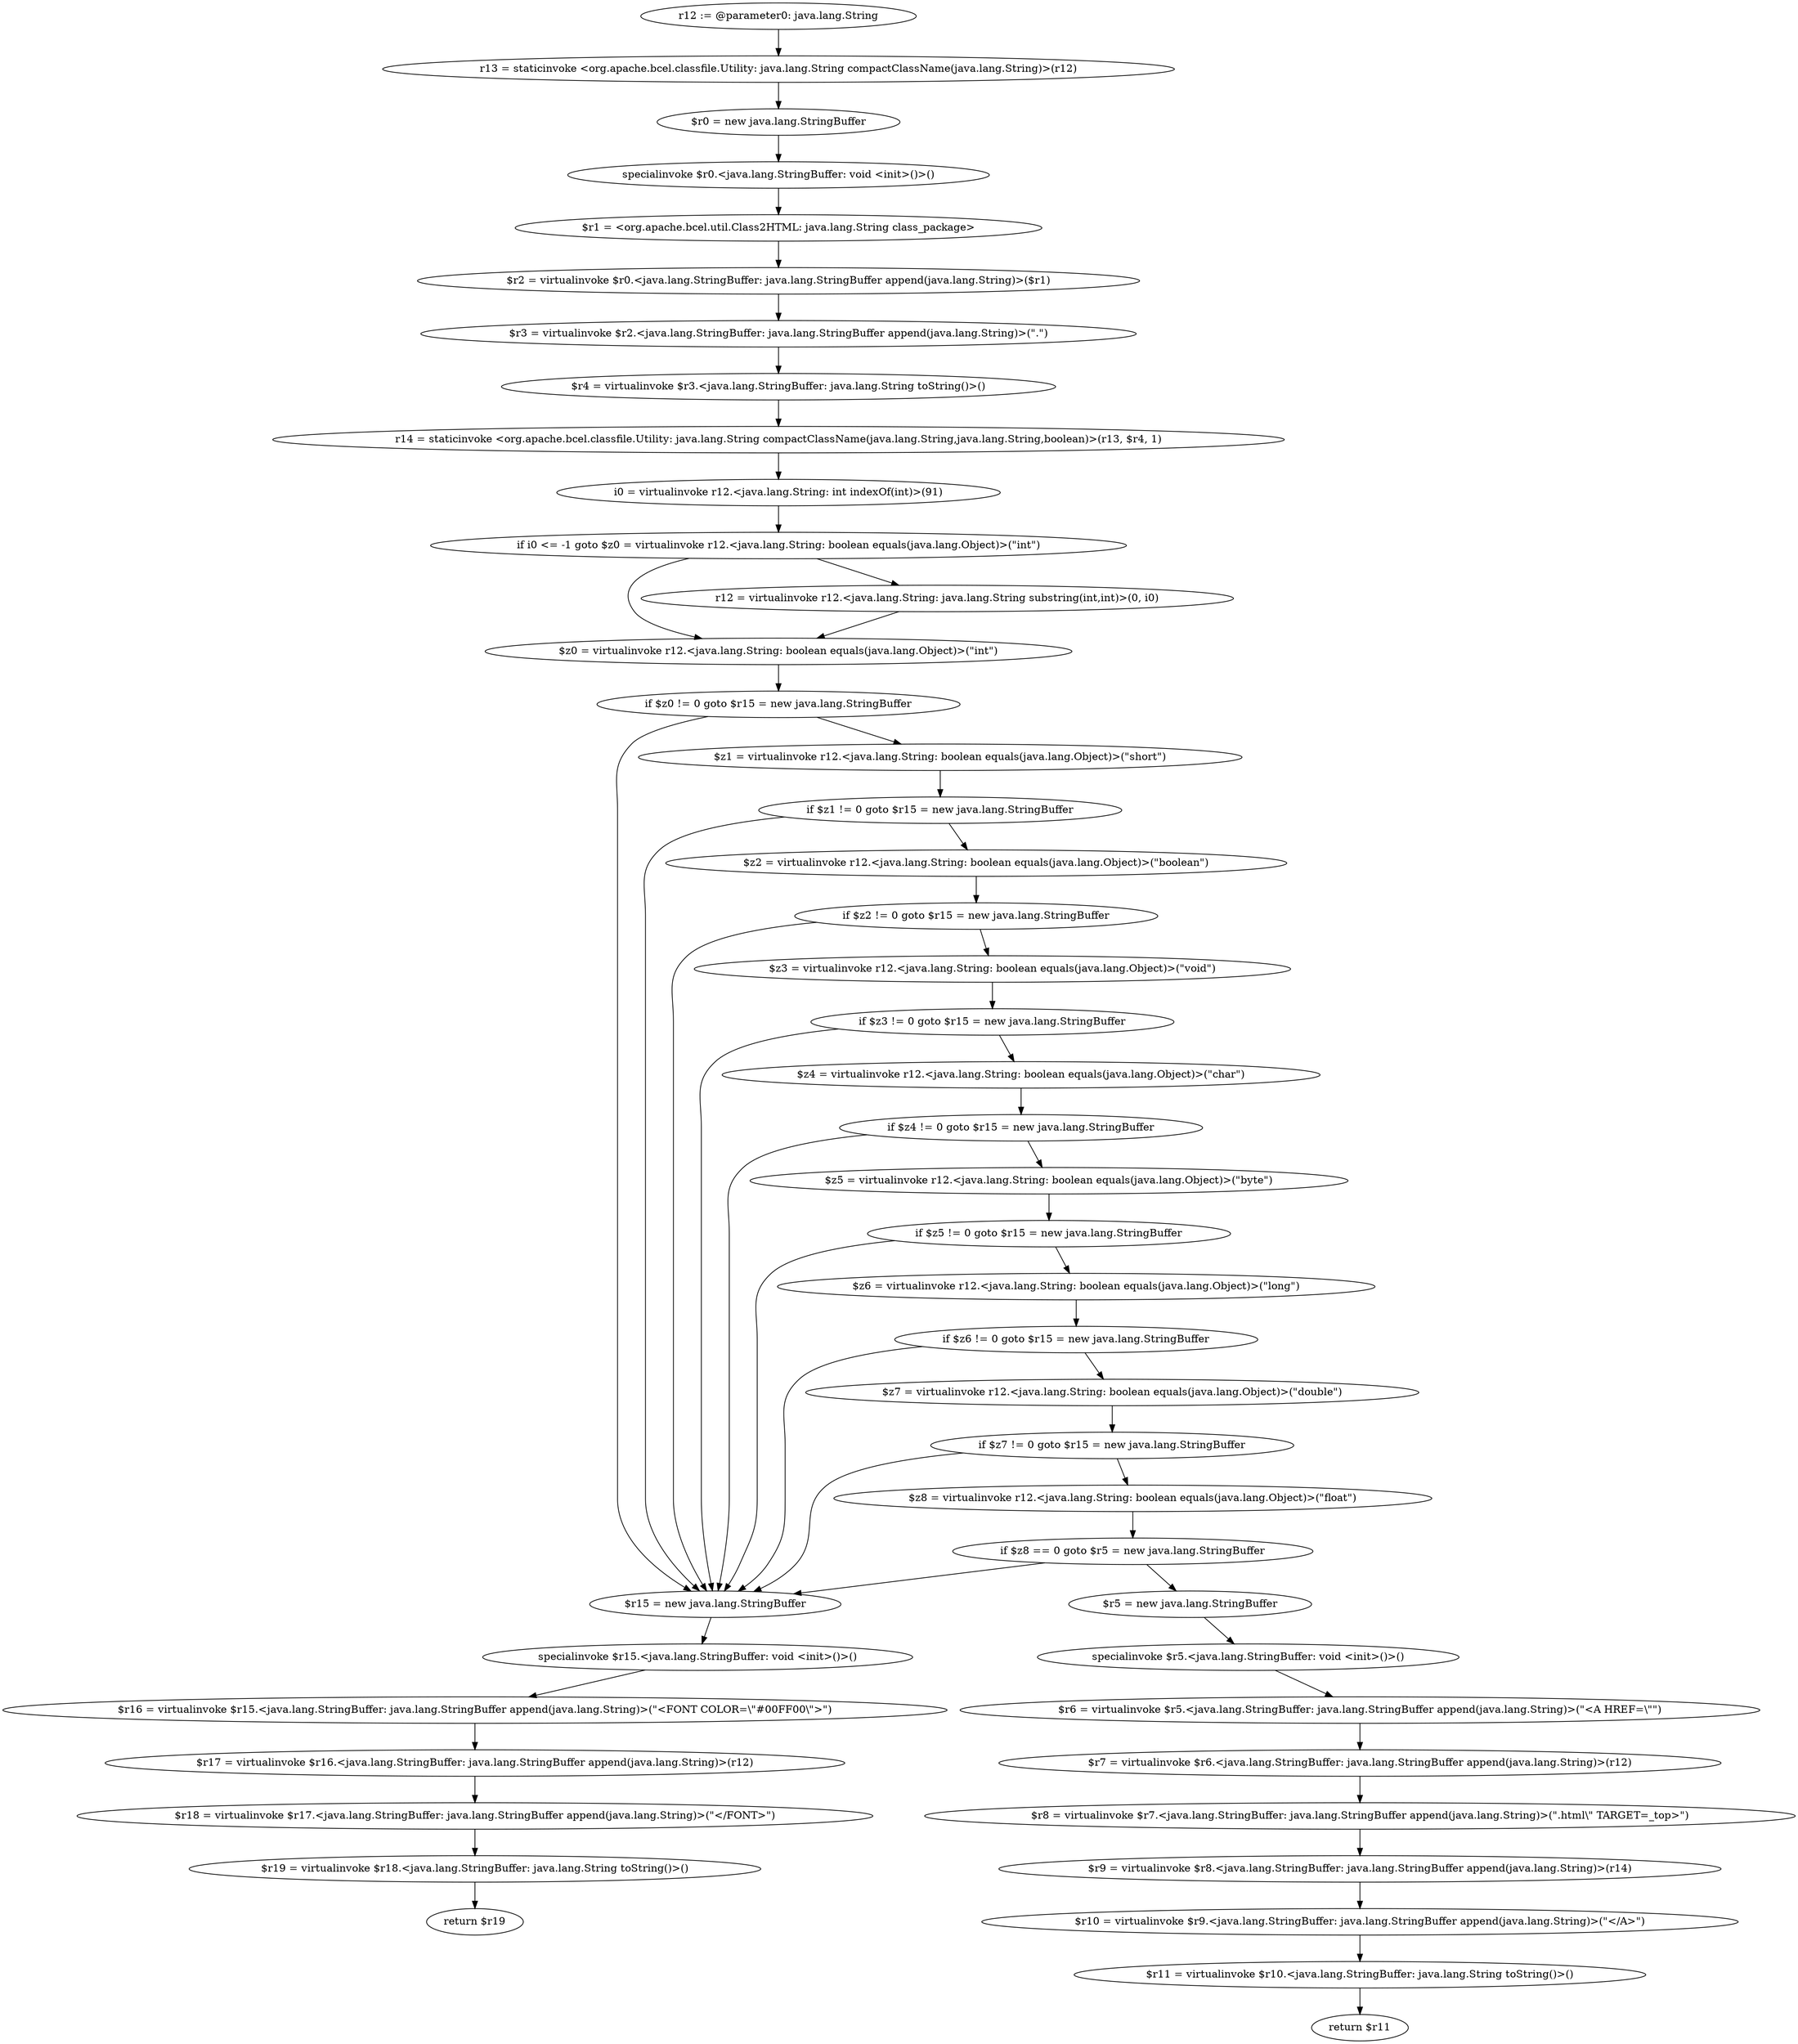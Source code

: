digraph "unitGraph" {
    "r12 := @parameter0: java.lang.String"
    "r13 = staticinvoke <org.apache.bcel.classfile.Utility: java.lang.String compactClassName(java.lang.String)>(r12)"
    "$r0 = new java.lang.StringBuffer"
    "specialinvoke $r0.<java.lang.StringBuffer: void <init>()>()"
    "$r1 = <org.apache.bcel.util.Class2HTML: java.lang.String class_package>"
    "$r2 = virtualinvoke $r0.<java.lang.StringBuffer: java.lang.StringBuffer append(java.lang.String)>($r1)"
    "$r3 = virtualinvoke $r2.<java.lang.StringBuffer: java.lang.StringBuffer append(java.lang.String)>(\".\")"
    "$r4 = virtualinvoke $r3.<java.lang.StringBuffer: java.lang.String toString()>()"
    "r14 = staticinvoke <org.apache.bcel.classfile.Utility: java.lang.String compactClassName(java.lang.String,java.lang.String,boolean)>(r13, $r4, 1)"
    "i0 = virtualinvoke r12.<java.lang.String: int indexOf(int)>(91)"
    "if i0 <= -1 goto $z0 = virtualinvoke r12.<java.lang.String: boolean equals(java.lang.Object)>(\"int\")"
    "r12 = virtualinvoke r12.<java.lang.String: java.lang.String substring(int,int)>(0, i0)"
    "$z0 = virtualinvoke r12.<java.lang.String: boolean equals(java.lang.Object)>(\"int\")"
    "if $z0 != 0 goto $r15 = new java.lang.StringBuffer"
    "$z1 = virtualinvoke r12.<java.lang.String: boolean equals(java.lang.Object)>(\"short\")"
    "if $z1 != 0 goto $r15 = new java.lang.StringBuffer"
    "$z2 = virtualinvoke r12.<java.lang.String: boolean equals(java.lang.Object)>(\"boolean\")"
    "if $z2 != 0 goto $r15 = new java.lang.StringBuffer"
    "$z3 = virtualinvoke r12.<java.lang.String: boolean equals(java.lang.Object)>(\"void\")"
    "if $z3 != 0 goto $r15 = new java.lang.StringBuffer"
    "$z4 = virtualinvoke r12.<java.lang.String: boolean equals(java.lang.Object)>(\"char\")"
    "if $z4 != 0 goto $r15 = new java.lang.StringBuffer"
    "$z5 = virtualinvoke r12.<java.lang.String: boolean equals(java.lang.Object)>(\"byte\")"
    "if $z5 != 0 goto $r15 = new java.lang.StringBuffer"
    "$z6 = virtualinvoke r12.<java.lang.String: boolean equals(java.lang.Object)>(\"long\")"
    "if $z6 != 0 goto $r15 = new java.lang.StringBuffer"
    "$z7 = virtualinvoke r12.<java.lang.String: boolean equals(java.lang.Object)>(\"double\")"
    "if $z7 != 0 goto $r15 = new java.lang.StringBuffer"
    "$z8 = virtualinvoke r12.<java.lang.String: boolean equals(java.lang.Object)>(\"float\")"
    "if $z8 == 0 goto $r5 = new java.lang.StringBuffer"
    "$r15 = new java.lang.StringBuffer"
    "specialinvoke $r15.<java.lang.StringBuffer: void <init>()>()"
    "$r16 = virtualinvoke $r15.<java.lang.StringBuffer: java.lang.StringBuffer append(java.lang.String)>(\"<FONT COLOR=\\\"#00FF00\\\">\")"
    "$r17 = virtualinvoke $r16.<java.lang.StringBuffer: java.lang.StringBuffer append(java.lang.String)>(r12)"
    "$r18 = virtualinvoke $r17.<java.lang.StringBuffer: java.lang.StringBuffer append(java.lang.String)>(\"</FONT>\")"
    "$r19 = virtualinvoke $r18.<java.lang.StringBuffer: java.lang.String toString()>()"
    "return $r19"
    "$r5 = new java.lang.StringBuffer"
    "specialinvoke $r5.<java.lang.StringBuffer: void <init>()>()"
    "$r6 = virtualinvoke $r5.<java.lang.StringBuffer: java.lang.StringBuffer append(java.lang.String)>(\"<A HREF=\\\"\")"
    "$r7 = virtualinvoke $r6.<java.lang.StringBuffer: java.lang.StringBuffer append(java.lang.String)>(r12)"
    "$r8 = virtualinvoke $r7.<java.lang.StringBuffer: java.lang.StringBuffer append(java.lang.String)>(\".html\\\" TARGET=_top>\")"
    "$r9 = virtualinvoke $r8.<java.lang.StringBuffer: java.lang.StringBuffer append(java.lang.String)>(r14)"
    "$r10 = virtualinvoke $r9.<java.lang.StringBuffer: java.lang.StringBuffer append(java.lang.String)>(\"</A>\")"
    "$r11 = virtualinvoke $r10.<java.lang.StringBuffer: java.lang.String toString()>()"
    "return $r11"
    "r12 := @parameter0: java.lang.String"->"r13 = staticinvoke <org.apache.bcel.classfile.Utility: java.lang.String compactClassName(java.lang.String)>(r12)";
    "r13 = staticinvoke <org.apache.bcel.classfile.Utility: java.lang.String compactClassName(java.lang.String)>(r12)"->"$r0 = new java.lang.StringBuffer";
    "$r0 = new java.lang.StringBuffer"->"specialinvoke $r0.<java.lang.StringBuffer: void <init>()>()";
    "specialinvoke $r0.<java.lang.StringBuffer: void <init>()>()"->"$r1 = <org.apache.bcel.util.Class2HTML: java.lang.String class_package>";
    "$r1 = <org.apache.bcel.util.Class2HTML: java.lang.String class_package>"->"$r2 = virtualinvoke $r0.<java.lang.StringBuffer: java.lang.StringBuffer append(java.lang.String)>($r1)";
    "$r2 = virtualinvoke $r0.<java.lang.StringBuffer: java.lang.StringBuffer append(java.lang.String)>($r1)"->"$r3 = virtualinvoke $r2.<java.lang.StringBuffer: java.lang.StringBuffer append(java.lang.String)>(\".\")";
    "$r3 = virtualinvoke $r2.<java.lang.StringBuffer: java.lang.StringBuffer append(java.lang.String)>(\".\")"->"$r4 = virtualinvoke $r3.<java.lang.StringBuffer: java.lang.String toString()>()";
    "$r4 = virtualinvoke $r3.<java.lang.StringBuffer: java.lang.String toString()>()"->"r14 = staticinvoke <org.apache.bcel.classfile.Utility: java.lang.String compactClassName(java.lang.String,java.lang.String,boolean)>(r13, $r4, 1)";
    "r14 = staticinvoke <org.apache.bcel.classfile.Utility: java.lang.String compactClassName(java.lang.String,java.lang.String,boolean)>(r13, $r4, 1)"->"i0 = virtualinvoke r12.<java.lang.String: int indexOf(int)>(91)";
    "i0 = virtualinvoke r12.<java.lang.String: int indexOf(int)>(91)"->"if i0 <= -1 goto $z0 = virtualinvoke r12.<java.lang.String: boolean equals(java.lang.Object)>(\"int\")";
    "if i0 <= -1 goto $z0 = virtualinvoke r12.<java.lang.String: boolean equals(java.lang.Object)>(\"int\")"->"r12 = virtualinvoke r12.<java.lang.String: java.lang.String substring(int,int)>(0, i0)";
    "if i0 <= -1 goto $z0 = virtualinvoke r12.<java.lang.String: boolean equals(java.lang.Object)>(\"int\")"->"$z0 = virtualinvoke r12.<java.lang.String: boolean equals(java.lang.Object)>(\"int\")";
    "r12 = virtualinvoke r12.<java.lang.String: java.lang.String substring(int,int)>(0, i0)"->"$z0 = virtualinvoke r12.<java.lang.String: boolean equals(java.lang.Object)>(\"int\")";
    "$z0 = virtualinvoke r12.<java.lang.String: boolean equals(java.lang.Object)>(\"int\")"->"if $z0 != 0 goto $r15 = new java.lang.StringBuffer";
    "if $z0 != 0 goto $r15 = new java.lang.StringBuffer"->"$z1 = virtualinvoke r12.<java.lang.String: boolean equals(java.lang.Object)>(\"short\")";
    "if $z0 != 0 goto $r15 = new java.lang.StringBuffer"->"$r15 = new java.lang.StringBuffer";
    "$z1 = virtualinvoke r12.<java.lang.String: boolean equals(java.lang.Object)>(\"short\")"->"if $z1 != 0 goto $r15 = new java.lang.StringBuffer";
    "if $z1 != 0 goto $r15 = new java.lang.StringBuffer"->"$z2 = virtualinvoke r12.<java.lang.String: boolean equals(java.lang.Object)>(\"boolean\")";
    "if $z1 != 0 goto $r15 = new java.lang.StringBuffer"->"$r15 = new java.lang.StringBuffer";
    "$z2 = virtualinvoke r12.<java.lang.String: boolean equals(java.lang.Object)>(\"boolean\")"->"if $z2 != 0 goto $r15 = new java.lang.StringBuffer";
    "if $z2 != 0 goto $r15 = new java.lang.StringBuffer"->"$z3 = virtualinvoke r12.<java.lang.String: boolean equals(java.lang.Object)>(\"void\")";
    "if $z2 != 0 goto $r15 = new java.lang.StringBuffer"->"$r15 = new java.lang.StringBuffer";
    "$z3 = virtualinvoke r12.<java.lang.String: boolean equals(java.lang.Object)>(\"void\")"->"if $z3 != 0 goto $r15 = new java.lang.StringBuffer";
    "if $z3 != 0 goto $r15 = new java.lang.StringBuffer"->"$z4 = virtualinvoke r12.<java.lang.String: boolean equals(java.lang.Object)>(\"char\")";
    "if $z3 != 0 goto $r15 = new java.lang.StringBuffer"->"$r15 = new java.lang.StringBuffer";
    "$z4 = virtualinvoke r12.<java.lang.String: boolean equals(java.lang.Object)>(\"char\")"->"if $z4 != 0 goto $r15 = new java.lang.StringBuffer";
    "if $z4 != 0 goto $r15 = new java.lang.StringBuffer"->"$z5 = virtualinvoke r12.<java.lang.String: boolean equals(java.lang.Object)>(\"byte\")";
    "if $z4 != 0 goto $r15 = new java.lang.StringBuffer"->"$r15 = new java.lang.StringBuffer";
    "$z5 = virtualinvoke r12.<java.lang.String: boolean equals(java.lang.Object)>(\"byte\")"->"if $z5 != 0 goto $r15 = new java.lang.StringBuffer";
    "if $z5 != 0 goto $r15 = new java.lang.StringBuffer"->"$z6 = virtualinvoke r12.<java.lang.String: boolean equals(java.lang.Object)>(\"long\")";
    "if $z5 != 0 goto $r15 = new java.lang.StringBuffer"->"$r15 = new java.lang.StringBuffer";
    "$z6 = virtualinvoke r12.<java.lang.String: boolean equals(java.lang.Object)>(\"long\")"->"if $z6 != 0 goto $r15 = new java.lang.StringBuffer";
    "if $z6 != 0 goto $r15 = new java.lang.StringBuffer"->"$z7 = virtualinvoke r12.<java.lang.String: boolean equals(java.lang.Object)>(\"double\")";
    "if $z6 != 0 goto $r15 = new java.lang.StringBuffer"->"$r15 = new java.lang.StringBuffer";
    "$z7 = virtualinvoke r12.<java.lang.String: boolean equals(java.lang.Object)>(\"double\")"->"if $z7 != 0 goto $r15 = new java.lang.StringBuffer";
    "if $z7 != 0 goto $r15 = new java.lang.StringBuffer"->"$z8 = virtualinvoke r12.<java.lang.String: boolean equals(java.lang.Object)>(\"float\")";
    "if $z7 != 0 goto $r15 = new java.lang.StringBuffer"->"$r15 = new java.lang.StringBuffer";
    "$z8 = virtualinvoke r12.<java.lang.String: boolean equals(java.lang.Object)>(\"float\")"->"if $z8 == 0 goto $r5 = new java.lang.StringBuffer";
    "if $z8 == 0 goto $r5 = new java.lang.StringBuffer"->"$r15 = new java.lang.StringBuffer";
    "if $z8 == 0 goto $r5 = new java.lang.StringBuffer"->"$r5 = new java.lang.StringBuffer";
    "$r15 = new java.lang.StringBuffer"->"specialinvoke $r15.<java.lang.StringBuffer: void <init>()>()";
    "specialinvoke $r15.<java.lang.StringBuffer: void <init>()>()"->"$r16 = virtualinvoke $r15.<java.lang.StringBuffer: java.lang.StringBuffer append(java.lang.String)>(\"<FONT COLOR=\\\"#00FF00\\\">\")";
    "$r16 = virtualinvoke $r15.<java.lang.StringBuffer: java.lang.StringBuffer append(java.lang.String)>(\"<FONT COLOR=\\\"#00FF00\\\">\")"->"$r17 = virtualinvoke $r16.<java.lang.StringBuffer: java.lang.StringBuffer append(java.lang.String)>(r12)";
    "$r17 = virtualinvoke $r16.<java.lang.StringBuffer: java.lang.StringBuffer append(java.lang.String)>(r12)"->"$r18 = virtualinvoke $r17.<java.lang.StringBuffer: java.lang.StringBuffer append(java.lang.String)>(\"</FONT>\")";
    "$r18 = virtualinvoke $r17.<java.lang.StringBuffer: java.lang.StringBuffer append(java.lang.String)>(\"</FONT>\")"->"$r19 = virtualinvoke $r18.<java.lang.StringBuffer: java.lang.String toString()>()";
    "$r19 = virtualinvoke $r18.<java.lang.StringBuffer: java.lang.String toString()>()"->"return $r19";
    "$r5 = new java.lang.StringBuffer"->"specialinvoke $r5.<java.lang.StringBuffer: void <init>()>()";
    "specialinvoke $r5.<java.lang.StringBuffer: void <init>()>()"->"$r6 = virtualinvoke $r5.<java.lang.StringBuffer: java.lang.StringBuffer append(java.lang.String)>(\"<A HREF=\\\"\")";
    "$r6 = virtualinvoke $r5.<java.lang.StringBuffer: java.lang.StringBuffer append(java.lang.String)>(\"<A HREF=\\\"\")"->"$r7 = virtualinvoke $r6.<java.lang.StringBuffer: java.lang.StringBuffer append(java.lang.String)>(r12)";
    "$r7 = virtualinvoke $r6.<java.lang.StringBuffer: java.lang.StringBuffer append(java.lang.String)>(r12)"->"$r8 = virtualinvoke $r7.<java.lang.StringBuffer: java.lang.StringBuffer append(java.lang.String)>(\".html\\\" TARGET=_top>\")";
    "$r8 = virtualinvoke $r7.<java.lang.StringBuffer: java.lang.StringBuffer append(java.lang.String)>(\".html\\\" TARGET=_top>\")"->"$r9 = virtualinvoke $r8.<java.lang.StringBuffer: java.lang.StringBuffer append(java.lang.String)>(r14)";
    "$r9 = virtualinvoke $r8.<java.lang.StringBuffer: java.lang.StringBuffer append(java.lang.String)>(r14)"->"$r10 = virtualinvoke $r9.<java.lang.StringBuffer: java.lang.StringBuffer append(java.lang.String)>(\"</A>\")";
    "$r10 = virtualinvoke $r9.<java.lang.StringBuffer: java.lang.StringBuffer append(java.lang.String)>(\"</A>\")"->"$r11 = virtualinvoke $r10.<java.lang.StringBuffer: java.lang.String toString()>()";
    "$r11 = virtualinvoke $r10.<java.lang.StringBuffer: java.lang.String toString()>()"->"return $r11";
}
